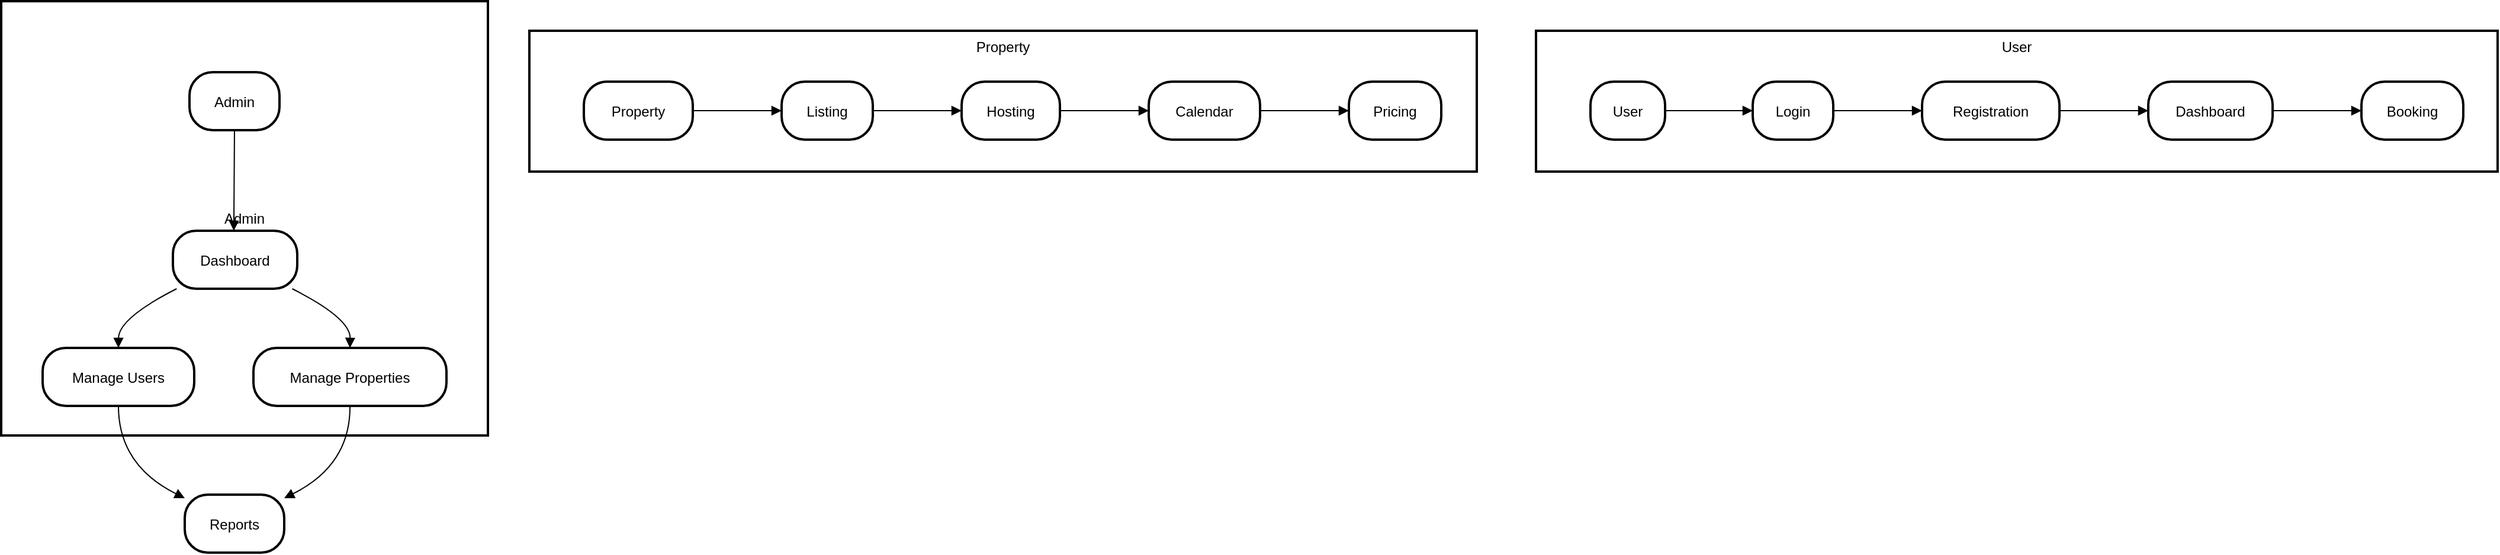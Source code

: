 <mxfile version="24.8.8">
  <diagram name="Page-1" id="14ENEmc3RAnGiDljgNdV">
    <mxGraphModel>
      <root>
        <mxCell id="0" />
        <mxCell id="1" parent="0" />
        <mxCell id="2" value="Admin" style="whiteSpace=wrap;strokeWidth=2;" vertex="1" parent="1">
          <mxGeometry x="8" y="8" width="411" height="367" as="geometry" />
        </mxCell>
        <mxCell id="3" value="Property" style="whiteSpace=wrap;strokeWidth=2;verticalAlign=top;" vertex="1" parent="1">
          <mxGeometry x="454" y="33" width="800" height="119" as="geometry" />
        </mxCell>
        <mxCell id="4" value="Property" style="rounded=1;arcSize=40;strokeWidth=2" vertex="1" parent="3">
          <mxGeometry x="46" y="43" width="92" height="49" as="geometry" />
        </mxCell>
        <mxCell id="5" value="Listing" style="rounded=1;arcSize=40;strokeWidth=2" vertex="1" parent="3">
          <mxGeometry x="213" y="43" width="77" height="49" as="geometry" />
        </mxCell>
        <mxCell id="6" value="Hosting" style="rounded=1;arcSize=40;strokeWidth=2" vertex="1" parent="3">
          <mxGeometry x="365" y="43" width="83" height="49" as="geometry" />
        </mxCell>
        <mxCell id="7" value="Calendar" style="rounded=1;arcSize=40;strokeWidth=2" vertex="1" parent="3">
          <mxGeometry x="523" y="43" width="94" height="49" as="geometry" />
        </mxCell>
        <mxCell id="8" value="Pricing" style="rounded=1;arcSize=40;strokeWidth=2" vertex="1" parent="3">
          <mxGeometry x="692" y="43" width="78" height="49" as="geometry" />
        </mxCell>
        <mxCell id="9" value="" style="curved=1;startArrow=none;endArrow=block;exitX=1;exitY=0.5;entryX=0;entryY=0.5;" edge="1" parent="3" source="4" target="5">
          <mxGeometry relative="1" as="geometry">
            <Array as="points" />
          </mxGeometry>
        </mxCell>
        <mxCell id="10" value="" style="curved=1;startArrow=none;endArrow=block;exitX=0.99;exitY=0.5;entryX=-0.01;entryY=0.5;" edge="1" parent="3" source="5" target="6">
          <mxGeometry relative="1" as="geometry">
            <Array as="points" />
          </mxGeometry>
        </mxCell>
        <mxCell id="11" value="" style="curved=1;startArrow=none;endArrow=block;exitX=1;exitY=0.5;entryX=0;entryY=0.5;" edge="1" parent="3" source="6" target="7">
          <mxGeometry relative="1" as="geometry">
            <Array as="points" />
          </mxGeometry>
        </mxCell>
        <mxCell id="12" value="" style="curved=1;startArrow=none;endArrow=block;exitX=1;exitY=0.5;entryX=0;entryY=0.5;" edge="1" parent="3" source="7" target="8">
          <mxGeometry relative="1" as="geometry">
            <Array as="points" />
          </mxGeometry>
        </mxCell>
        <mxCell id="13" value="User" style="whiteSpace=wrap;strokeWidth=2;verticalAlign=top;" vertex="1" parent="1">
          <mxGeometry x="1304" y="33" width="812" height="119" as="geometry" />
        </mxCell>
        <mxCell id="14" value="User" style="rounded=1;arcSize=40;strokeWidth=2" vertex="1" parent="13">
          <mxGeometry x="46" y="43" width="63" height="49" as="geometry" />
        </mxCell>
        <mxCell id="15" value="Login" style="rounded=1;arcSize=40;strokeWidth=2" vertex="1" parent="13">
          <mxGeometry x="183" y="43" width="68" height="49" as="geometry" />
        </mxCell>
        <mxCell id="16" value="Registration" style="rounded=1;arcSize=40;strokeWidth=2" vertex="1" parent="13">
          <mxGeometry x="326" y="43" width="116" height="49" as="geometry" />
        </mxCell>
        <mxCell id="17" value="Dashboard" style="rounded=1;arcSize=40;strokeWidth=2" vertex="1" parent="13">
          <mxGeometry x="517" y="43" width="105" height="49" as="geometry" />
        </mxCell>
        <mxCell id="18" value="Booking" style="rounded=1;arcSize=40;strokeWidth=2" vertex="1" parent="13">
          <mxGeometry x="697" y="43" width="86" height="49" as="geometry" />
        </mxCell>
        <mxCell id="19" value="" style="curved=1;startArrow=none;endArrow=block;exitX=0.99;exitY=0.5;entryX=0;entryY=0.5;" edge="1" parent="13" source="14" target="15">
          <mxGeometry relative="1" as="geometry">
            <Array as="points" />
          </mxGeometry>
        </mxCell>
        <mxCell id="20" value="" style="curved=1;startArrow=none;endArrow=block;exitX=1.01;exitY=0.5;entryX=0;entryY=0.5;" edge="1" parent="13" source="15" target="16">
          <mxGeometry relative="1" as="geometry">
            <Array as="points" />
          </mxGeometry>
        </mxCell>
        <mxCell id="21" value="" style="curved=1;startArrow=none;endArrow=block;exitX=1;exitY=0.5;entryX=0;entryY=0.5;" edge="1" parent="13" source="16" target="17">
          <mxGeometry relative="1" as="geometry">
            <Array as="points" />
          </mxGeometry>
        </mxCell>
        <mxCell id="22" value="" style="curved=1;startArrow=none;endArrow=block;exitX=1;exitY=0.5;entryX=0;entryY=0.5;" edge="1" parent="13" source="17" target="18">
          <mxGeometry relative="1" as="geometry">
            <Array as="points" />
          </mxGeometry>
        </mxCell>
        <mxCell id="23" value="Admin" style="rounded=1;arcSize=40;strokeWidth=2" vertex="1" parent="1">
          <mxGeometry x="167" y="68" width="76" height="49" as="geometry" />
        </mxCell>
        <mxCell id="24" value="Dashboard" style="rounded=1;arcSize=40;strokeWidth=2" vertex="1" parent="1">
          <mxGeometry x="153" y="202" width="105" height="49" as="geometry" />
        </mxCell>
        <mxCell id="25" value="Manage Users" style="rounded=1;arcSize=40;strokeWidth=2" vertex="1" parent="1">
          <mxGeometry x="43" y="301" width="128" height="49" as="geometry" />
        </mxCell>
        <mxCell id="26" value="Manage Properties" style="rounded=1;arcSize=40;strokeWidth=2" vertex="1" parent="1">
          <mxGeometry x="221" y="301" width="163" height="49" as="geometry" />
        </mxCell>
        <mxCell id="27" value="Reports" style="rounded=1;arcSize=40;strokeWidth=2" vertex="1" parent="1">
          <mxGeometry x="163" y="425" width="84" height="49" as="geometry" />
        </mxCell>
        <mxCell id="28" value="" style="curved=1;startArrow=none;endArrow=block;exitX=0.5;exitY=1;entryX=0.49;entryY=0;" edge="1" parent="1" source="23" target="24">
          <mxGeometry relative="1" as="geometry">
            <Array as="points" />
          </mxGeometry>
        </mxCell>
        <mxCell id="29" value="" style="curved=1;startArrow=none;endArrow=block;exitX=0.03;exitY=1;entryX=0.5;entryY=0;" edge="1" parent="1" source="24" target="25">
          <mxGeometry relative="1" as="geometry">
            <Array as="points">
              <mxPoint x="107" y="276" />
            </Array>
          </mxGeometry>
        </mxCell>
        <mxCell id="30" value="" style="curved=1;startArrow=none;endArrow=block;exitX=0.96;exitY=1;entryX=0.5;entryY=0;" edge="1" parent="1" source="24" target="26">
          <mxGeometry relative="1" as="geometry">
            <Array as="points">
              <mxPoint x="303" y="276" />
            </Array>
          </mxGeometry>
        </mxCell>
        <mxCell id="31" value="" style="curved=1;startArrow=none;endArrow=block;exitX=0.5;exitY=1;entryX=0;entryY=0.06;" edge="1" parent="1" source="25" target="27">
          <mxGeometry relative="1" as="geometry">
            <Array as="points">
              <mxPoint x="107" y="400" />
            </Array>
          </mxGeometry>
        </mxCell>
        <mxCell id="32" value="" style="curved=1;startArrow=none;endArrow=block;exitX=0.5;exitY=1;entryX=1;entryY=0.06;" edge="1" parent="1" source="26" target="27">
          <mxGeometry relative="1" as="geometry">
            <Array as="points">
              <mxPoint x="303" y="400" />
            </Array>
          </mxGeometry>
        </mxCell>
      </root>
    </mxGraphModel>
  </diagram>
</mxfile>
